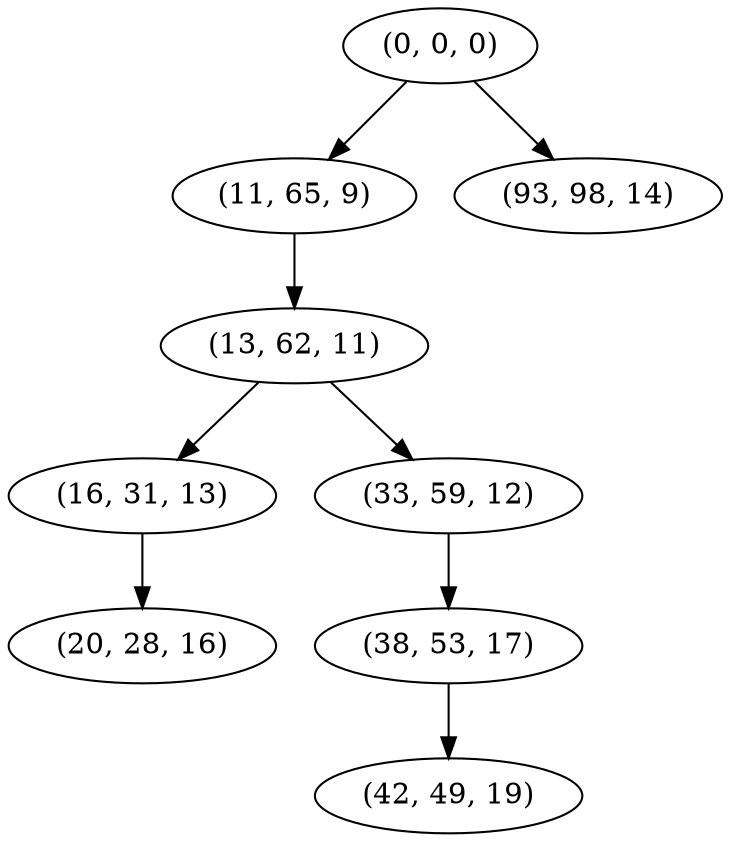 digraph tree {
    "(0, 0, 0)";
    "(11, 65, 9)";
    "(13, 62, 11)";
    "(16, 31, 13)";
    "(20, 28, 16)";
    "(33, 59, 12)";
    "(38, 53, 17)";
    "(42, 49, 19)";
    "(93, 98, 14)";
    "(0, 0, 0)" -> "(11, 65, 9)";
    "(0, 0, 0)" -> "(93, 98, 14)";
    "(11, 65, 9)" -> "(13, 62, 11)";
    "(13, 62, 11)" -> "(16, 31, 13)";
    "(13, 62, 11)" -> "(33, 59, 12)";
    "(16, 31, 13)" -> "(20, 28, 16)";
    "(33, 59, 12)" -> "(38, 53, 17)";
    "(38, 53, 17)" -> "(42, 49, 19)";
}
